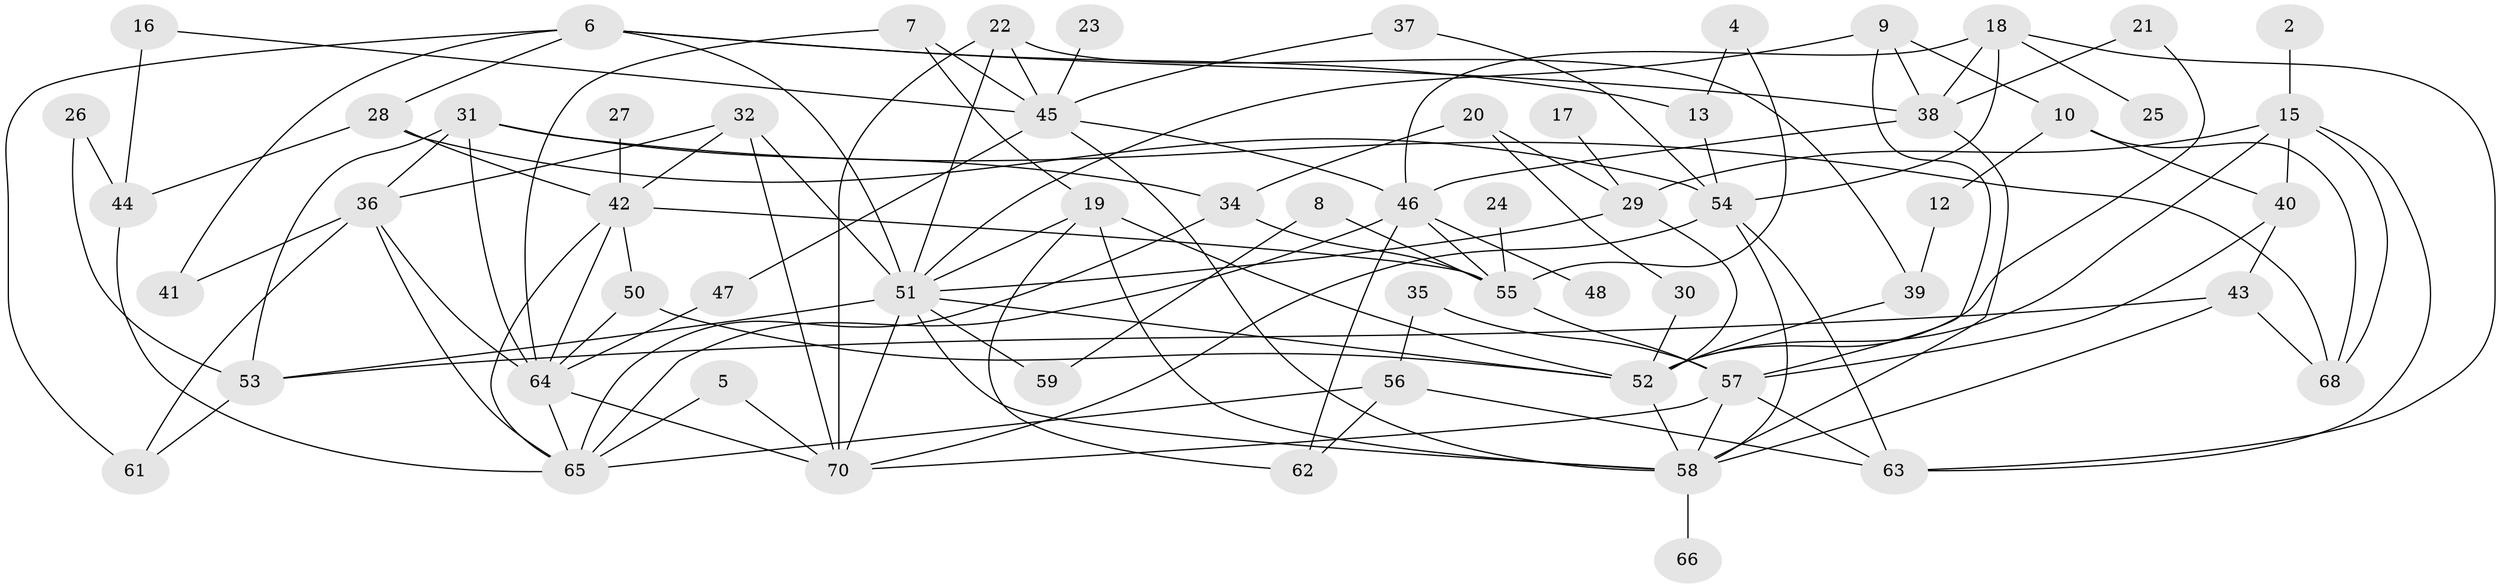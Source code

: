 // original degree distribution, {6: 0.03571428571428571, 2: 0.22142857142857142, 1: 0.17142857142857143, 3: 0.20714285714285716, 4: 0.17857142857142858, 0: 0.06428571428571428, 5: 0.10714285714285714, 7: 0.014285714285714285}
// Generated by graph-tools (version 1.1) at 2025/25/03/09/25 03:25:23]
// undirected, 61 vertices, 124 edges
graph export_dot {
graph [start="1"]
  node [color=gray90,style=filled];
  2;
  4;
  5;
  6;
  7;
  8;
  9;
  10;
  12;
  13;
  15;
  16;
  17;
  18;
  19;
  20;
  21;
  22;
  23;
  24;
  25;
  26;
  27;
  28;
  29;
  30;
  31;
  32;
  34;
  35;
  36;
  37;
  38;
  39;
  40;
  41;
  42;
  43;
  44;
  45;
  46;
  47;
  48;
  50;
  51;
  52;
  53;
  54;
  55;
  56;
  57;
  58;
  59;
  61;
  62;
  63;
  64;
  65;
  66;
  68;
  70;
  2 -- 15 [weight=1.0];
  4 -- 13 [weight=1.0];
  4 -- 55 [weight=1.0];
  5 -- 65 [weight=1.0];
  5 -- 70 [weight=1.0];
  6 -- 13 [weight=1.0];
  6 -- 28 [weight=1.0];
  6 -- 38 [weight=1.0];
  6 -- 41 [weight=1.0];
  6 -- 51 [weight=1.0];
  6 -- 61 [weight=1.0];
  7 -- 19 [weight=1.0];
  7 -- 45 [weight=1.0];
  7 -- 64 [weight=1.0];
  8 -- 55 [weight=1.0];
  8 -- 59 [weight=1.0];
  9 -- 10 [weight=1.0];
  9 -- 38 [weight=1.0];
  9 -- 51 [weight=1.0];
  9 -- 57 [weight=1.0];
  10 -- 12 [weight=1.0];
  10 -- 40 [weight=1.0];
  10 -- 68 [weight=1.0];
  12 -- 39 [weight=1.0];
  13 -- 54 [weight=1.0];
  15 -- 29 [weight=1.0];
  15 -- 40 [weight=1.0];
  15 -- 52 [weight=1.0];
  15 -- 63 [weight=1.0];
  15 -- 68 [weight=1.0];
  16 -- 44 [weight=2.0];
  16 -- 45 [weight=1.0];
  17 -- 29 [weight=1.0];
  18 -- 25 [weight=1.0];
  18 -- 38 [weight=1.0];
  18 -- 46 [weight=1.0];
  18 -- 54 [weight=1.0];
  18 -- 63 [weight=1.0];
  19 -- 51 [weight=1.0];
  19 -- 52 [weight=1.0];
  19 -- 58 [weight=1.0];
  19 -- 62 [weight=1.0];
  20 -- 29 [weight=1.0];
  20 -- 30 [weight=1.0];
  20 -- 34 [weight=1.0];
  21 -- 38 [weight=1.0];
  21 -- 52 [weight=1.0];
  22 -- 39 [weight=1.0];
  22 -- 45 [weight=1.0];
  22 -- 51 [weight=1.0];
  22 -- 70 [weight=1.0];
  23 -- 45 [weight=1.0];
  24 -- 55 [weight=1.0];
  26 -- 44 [weight=1.0];
  26 -- 53 [weight=1.0];
  27 -- 42 [weight=1.0];
  28 -- 42 [weight=1.0];
  28 -- 44 [weight=1.0];
  28 -- 54 [weight=1.0];
  29 -- 51 [weight=1.0];
  29 -- 52 [weight=1.0];
  30 -- 52 [weight=1.0];
  31 -- 34 [weight=1.0];
  31 -- 36 [weight=1.0];
  31 -- 53 [weight=1.0];
  31 -- 64 [weight=1.0];
  31 -- 68 [weight=1.0];
  32 -- 36 [weight=1.0];
  32 -- 42 [weight=1.0];
  32 -- 51 [weight=2.0];
  32 -- 70 [weight=1.0];
  34 -- 55 [weight=1.0];
  34 -- 65 [weight=1.0];
  35 -- 56 [weight=1.0];
  35 -- 57 [weight=1.0];
  36 -- 41 [weight=1.0];
  36 -- 61 [weight=1.0];
  36 -- 64 [weight=1.0];
  36 -- 65 [weight=1.0];
  37 -- 45 [weight=1.0];
  37 -- 54 [weight=1.0];
  38 -- 46 [weight=1.0];
  38 -- 58 [weight=1.0];
  39 -- 52 [weight=1.0];
  40 -- 43 [weight=1.0];
  40 -- 57 [weight=1.0];
  42 -- 50 [weight=1.0];
  42 -- 55 [weight=1.0];
  42 -- 64 [weight=1.0];
  42 -- 65 [weight=1.0];
  43 -- 53 [weight=1.0];
  43 -- 58 [weight=1.0];
  43 -- 68 [weight=1.0];
  44 -- 65 [weight=1.0];
  45 -- 46 [weight=1.0];
  45 -- 47 [weight=1.0];
  45 -- 58 [weight=1.0];
  46 -- 48 [weight=1.0];
  46 -- 55 [weight=1.0];
  46 -- 62 [weight=1.0];
  46 -- 65 [weight=1.0];
  47 -- 64 [weight=1.0];
  50 -- 52 [weight=1.0];
  50 -- 64 [weight=1.0];
  51 -- 52 [weight=1.0];
  51 -- 53 [weight=1.0];
  51 -- 58 [weight=1.0];
  51 -- 59 [weight=1.0];
  51 -- 70 [weight=1.0];
  52 -- 58 [weight=1.0];
  53 -- 61 [weight=1.0];
  54 -- 58 [weight=1.0];
  54 -- 63 [weight=1.0];
  54 -- 70 [weight=1.0];
  55 -- 57 [weight=1.0];
  56 -- 62 [weight=1.0];
  56 -- 63 [weight=1.0];
  56 -- 65 [weight=1.0];
  57 -- 58 [weight=1.0];
  57 -- 63 [weight=1.0];
  57 -- 70 [weight=1.0];
  58 -- 66 [weight=1.0];
  64 -- 65 [weight=1.0];
  64 -- 70 [weight=1.0];
}
